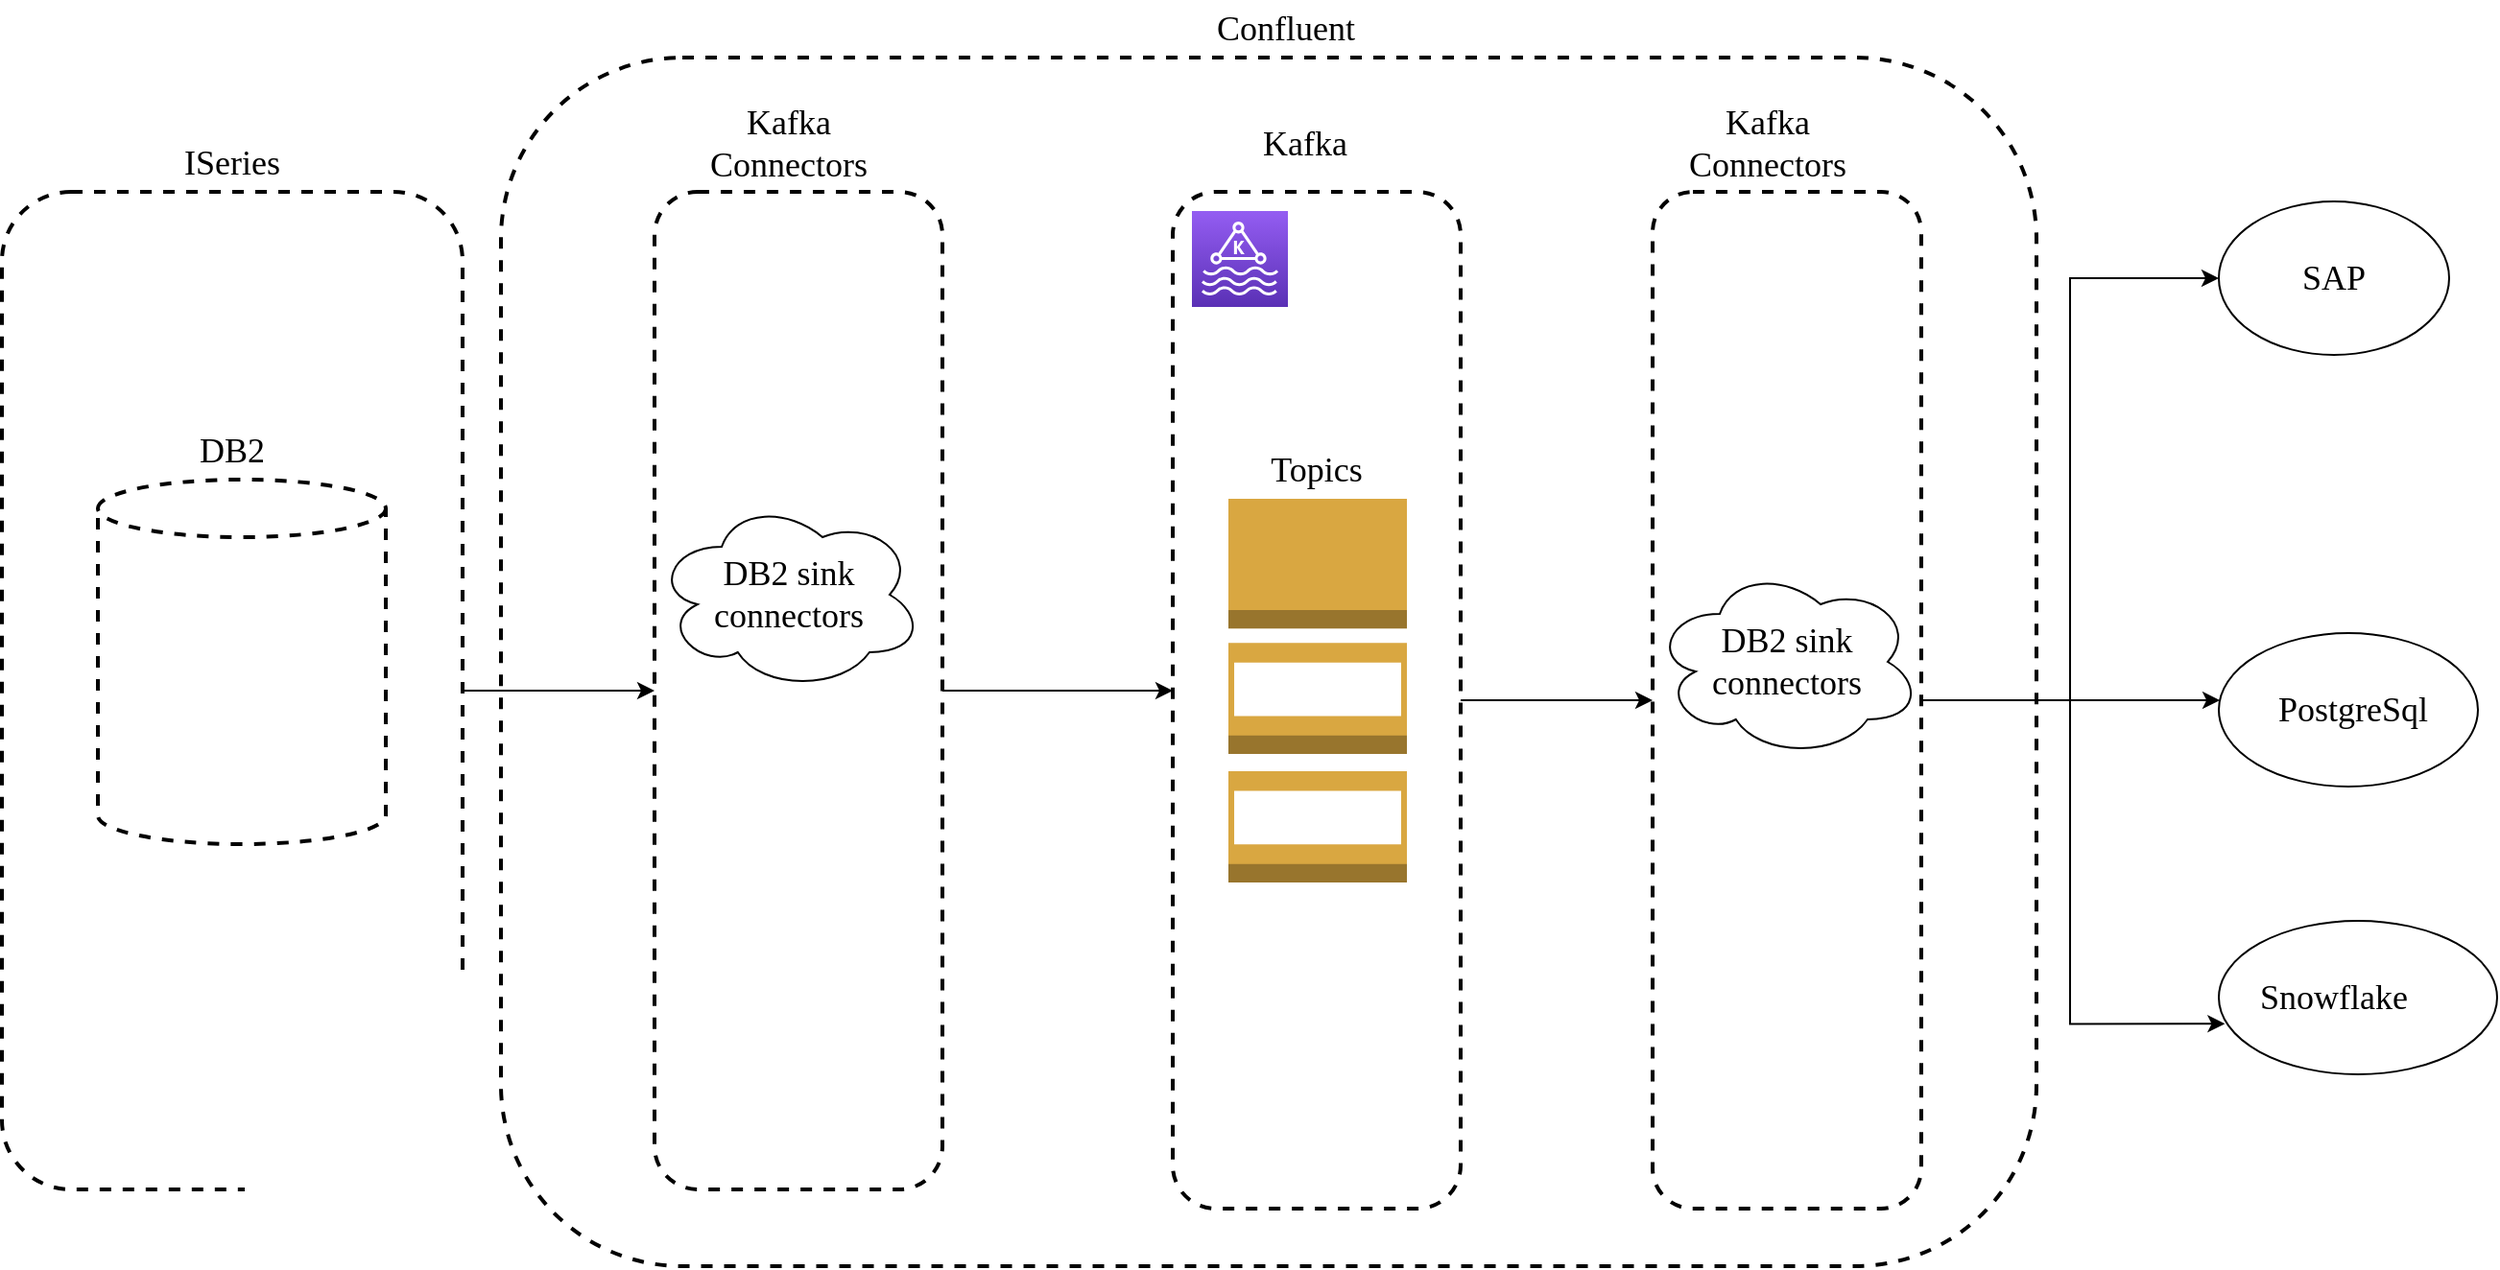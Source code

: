 <mxfile version="21.3.4" type="github">
  <diagram name="Page-1" id="VQZdKpPrleIzMY6RpKWf">
    <mxGraphModel dx="1575" dy="1760" grid="1" gridSize="10" guides="1" tooltips="1" connect="1" arrows="1" fold="1" page="1" pageScale="1" pageWidth="850" pageHeight="1100" math="0" shadow="0">
      <root>
        <mxCell id="0" />
        <mxCell id="1" parent="0" />
        <mxCell id="w8bIDwmrlHGL5h1LT7zL-42" value="" style="rounded=1;whiteSpace=wrap;html=1;dashed=1;strokeWidth=2;" vertex="1" parent="1">
          <mxGeometry x="320" width="800" height="630" as="geometry" />
        </mxCell>
        <mxCell id="w8bIDwmrlHGL5h1LT7zL-29" style="edgeStyle=orthogonalEdgeStyle;rounded=0;orthogonalLoop=1;jettySize=auto;html=1;entryX=0;entryY=0.5;entryDx=0;entryDy=0;" edge="1" parent="1" source="w8bIDwmrlHGL5h1LT7zL-2" target="w8bIDwmrlHGL5h1LT7zL-9">
          <mxGeometry relative="1" as="geometry" />
        </mxCell>
        <mxCell id="w8bIDwmrlHGL5h1LT7zL-2" value="" style="rounded=1;whiteSpace=wrap;html=1;strokeWidth=2;dashed=1;" vertex="1" parent="1">
          <mxGeometry x="60" y="70" width="240" height="520" as="geometry" />
        </mxCell>
        <mxCell id="w8bIDwmrlHGL5h1LT7zL-3" value="&lt;font face=&quot;Times New Roman&quot; style=&quot;font-size: 18px;&quot;&gt;ISeries&lt;/font&gt;" style="text;html=1;strokeColor=none;fillColor=none;align=center;verticalAlign=middle;whiteSpace=wrap;rounded=0;" vertex="1" parent="1">
          <mxGeometry x="150" y="40" width="60" height="30" as="geometry" />
        </mxCell>
        <mxCell id="w8bIDwmrlHGL5h1LT7zL-4" value="" style="shape=cylinder3;whiteSpace=wrap;html=1;boundedLbl=1;backgroundOutline=1;size=15;dashed=1;strokeWidth=2;" vertex="1" parent="1">
          <mxGeometry x="110" y="220" width="150" height="190" as="geometry" />
        </mxCell>
        <mxCell id="w8bIDwmrlHGL5h1LT7zL-5" value="&lt;font style=&quot;font-size: 18px;&quot; face=&quot;Times New Roman&quot;&gt;DB2&lt;/font&gt;" style="text;html=1;strokeColor=none;fillColor=none;align=center;verticalAlign=middle;whiteSpace=wrap;rounded=0;" vertex="1" parent="1">
          <mxGeometry x="150" y="190" width="60" height="30" as="geometry" />
        </mxCell>
        <mxCell id="w8bIDwmrlHGL5h1LT7zL-31" style="edgeStyle=orthogonalEdgeStyle;rounded=0;orthogonalLoop=1;jettySize=auto;html=1;entryX=0;entryY=0.5;entryDx=0;entryDy=0;" edge="1" parent="1" source="w8bIDwmrlHGL5h1LT7zL-6" target="w8bIDwmrlHGL5h1LT7zL-27">
          <mxGeometry relative="1" as="geometry" />
        </mxCell>
        <mxCell id="w8bIDwmrlHGL5h1LT7zL-6" value="" style="rounded=1;whiteSpace=wrap;html=1;strokeWidth=2;dashed=1;" vertex="1" parent="1">
          <mxGeometry x="670" y="70" width="150" height="530" as="geometry" />
        </mxCell>
        <mxCell id="w8bIDwmrlHGL5h1LT7zL-7" value="&lt;font style=&quot;font-size: 18px;&quot; face=&quot;Times New Roman&quot;&gt;Confluent&lt;/font&gt;" style="text;html=1;strokeColor=none;fillColor=none;align=center;verticalAlign=middle;whiteSpace=wrap;rounded=0;" vertex="1" parent="1">
          <mxGeometry x="699" y="-30" width="60" height="30" as="geometry" />
        </mxCell>
        <mxCell id="w8bIDwmrlHGL5h1LT7zL-8" value="" style="sketch=0;points=[[0,0,0],[0.25,0,0],[0.5,0,0],[0.75,0,0],[1,0,0],[0,1,0],[0.25,1,0],[0.5,1,0],[0.75,1,0],[1,1,0],[0,0.25,0],[0,0.5,0],[0,0.75,0],[1,0.25,0],[1,0.5,0],[1,0.75,0]];outlineConnect=0;fontColor=#232F3E;gradientColor=#945DF2;gradientDirection=north;fillColor=#5A30B5;strokeColor=#ffffff;dashed=0;verticalLabelPosition=bottom;verticalAlign=top;align=center;html=1;fontSize=12;fontStyle=0;aspect=fixed;shape=mxgraph.aws4.resourceIcon;resIcon=mxgraph.aws4.managed_streaming_for_kafka;" vertex="1" parent="1">
          <mxGeometry x="680" y="80" width="50" height="50" as="geometry" />
        </mxCell>
        <mxCell id="w8bIDwmrlHGL5h1LT7zL-46" style="edgeStyle=orthogonalEdgeStyle;rounded=0;orthogonalLoop=1;jettySize=auto;html=1;" edge="1" parent="1" source="w8bIDwmrlHGL5h1LT7zL-9">
          <mxGeometry relative="1" as="geometry">
            <mxPoint x="670" y="330" as="targetPoint" />
            <Array as="points">
              <mxPoint x="670" y="330" />
            </Array>
          </mxGeometry>
        </mxCell>
        <mxCell id="w8bIDwmrlHGL5h1LT7zL-9" value="" style="rounded=1;whiteSpace=wrap;html=1;strokeWidth=2;dashed=1;" vertex="1" parent="1">
          <mxGeometry x="400" y="70" width="150" height="520" as="geometry" />
        </mxCell>
        <mxCell id="w8bIDwmrlHGL5h1LT7zL-10" value="&lt;font style=&quot;font-size: 18px;&quot; face=&quot;Times New Roman&quot;&gt;Kafka Connectors&lt;/font&gt;" style="text;html=1;strokeColor=none;fillColor=none;align=center;verticalAlign=middle;whiteSpace=wrap;rounded=0;" vertex="1" parent="1">
          <mxGeometry x="440" y="30" width="60" height="30" as="geometry" />
        </mxCell>
        <mxCell id="w8bIDwmrlHGL5h1LT7zL-11" value="" style="outlineConnect=0;dashed=0;verticalLabelPosition=bottom;verticalAlign=top;align=center;html=1;shape=mxgraph.aws3.topic_2;fillColor=#D9A741;gradientColor=none;" vertex="1" parent="1">
          <mxGeometry x="699" y="230" width="93" height="200" as="geometry" />
        </mxCell>
        <mxCell id="w8bIDwmrlHGL5h1LT7zL-12" value="&lt;font style=&quot;font-size: 18px;&quot; face=&quot;Times New Roman&quot;&gt;Topics&lt;/font&gt;" style="text;html=1;strokeColor=none;fillColor=none;align=center;verticalAlign=middle;whiteSpace=wrap;rounded=0;" vertex="1" parent="1">
          <mxGeometry x="715" y="200" width="60" height="30" as="geometry" />
        </mxCell>
        <mxCell id="w8bIDwmrlHGL5h1LT7zL-19" value="" style="ellipse;whiteSpace=wrap;html=1;" vertex="1" parent="1">
          <mxGeometry x="1215" y="75" width="120" height="80" as="geometry" />
        </mxCell>
        <mxCell id="w8bIDwmrlHGL5h1LT7zL-21" value="" style="ellipse;whiteSpace=wrap;html=1;" vertex="1" parent="1">
          <mxGeometry x="1215" y="450" width="145" height="80" as="geometry" />
        </mxCell>
        <mxCell id="w8bIDwmrlHGL5h1LT7zL-22" value="&lt;font face=&quot;Times New Roman&quot; style=&quot;font-size: 18px;&quot;&gt;DB2 sink connectors&lt;/font&gt;" style="ellipse;shape=cloud;whiteSpace=wrap;html=1;" vertex="1" parent="1">
          <mxGeometry x="400" y="230" width="140" height="100" as="geometry" />
        </mxCell>
        <mxCell id="w8bIDwmrlHGL5h1LT7zL-23" value="&lt;font style=&quot;font-size: 18px;&quot; face=&quot;Times New Roman&quot;&gt;SAP&lt;/font&gt;" style="text;html=1;strokeColor=none;fillColor=none;align=center;verticalAlign=middle;whiteSpace=wrap;rounded=0;" vertex="1" parent="1">
          <mxGeometry x="1245" y="100" width="60" height="30" as="geometry" />
        </mxCell>
        <mxCell id="w8bIDwmrlHGL5h1LT7zL-25" value="&lt;font style=&quot;font-size: 18px;&quot; face=&quot;Times New Roman&quot;&gt;Snowflake&lt;/font&gt;" style="text;html=1;strokeColor=none;fillColor=none;align=center;verticalAlign=middle;whiteSpace=wrap;rounded=0;" vertex="1" parent="1">
          <mxGeometry x="1245" y="475" width="60" height="30" as="geometry" />
        </mxCell>
        <mxCell id="w8bIDwmrlHGL5h1LT7zL-26" value="&lt;font face=&quot;Times New Roman&quot; style=&quot;font-size: 18px;&quot;&gt;Kafka Connectors&lt;/font&gt;" style="text;html=1;strokeColor=none;fillColor=none;align=center;verticalAlign=middle;whiteSpace=wrap;rounded=0;" vertex="1" parent="1">
          <mxGeometry x="950" y="30" width="60" height="30" as="geometry" />
        </mxCell>
        <mxCell id="w8bIDwmrlHGL5h1LT7zL-32" style="edgeStyle=orthogonalEdgeStyle;rounded=0;orthogonalLoop=1;jettySize=auto;html=1;entryX=0;entryY=0.5;entryDx=0;entryDy=0;" edge="1" parent="1" source="w8bIDwmrlHGL5h1LT7zL-27" target="w8bIDwmrlHGL5h1LT7zL-19">
          <mxGeometry relative="1" as="geometry" />
        </mxCell>
        <mxCell id="w8bIDwmrlHGL5h1LT7zL-40" style="edgeStyle=orthogonalEdgeStyle;rounded=0;orthogonalLoop=1;jettySize=auto;html=1;entryX=0.022;entryY=0.671;entryDx=0;entryDy=0;entryPerimeter=0;" edge="1" parent="1" source="w8bIDwmrlHGL5h1LT7zL-27" target="w8bIDwmrlHGL5h1LT7zL-21">
          <mxGeometry relative="1" as="geometry" />
        </mxCell>
        <mxCell id="w8bIDwmrlHGL5h1LT7zL-41" style="edgeStyle=orthogonalEdgeStyle;rounded=0;orthogonalLoop=1;jettySize=auto;html=1;" edge="1" parent="1" source="w8bIDwmrlHGL5h1LT7zL-27" target="w8bIDwmrlHGL5h1LT7zL-35">
          <mxGeometry relative="1" as="geometry">
            <Array as="points">
              <mxPoint x="1180" y="335" />
              <mxPoint x="1180" y="335" />
            </Array>
          </mxGeometry>
        </mxCell>
        <mxCell id="w8bIDwmrlHGL5h1LT7zL-27" value="" style="rounded=1;whiteSpace=wrap;html=1;strokeWidth=2;dashed=1;" vertex="1" parent="1">
          <mxGeometry x="920" y="70" width="140" height="530" as="geometry" />
        </mxCell>
        <mxCell id="w8bIDwmrlHGL5h1LT7zL-28" value="&lt;font face=&quot;Times New Roman&quot; style=&quot;font-size: 18px;&quot;&gt;DB2 sink connectors&lt;/font&gt;" style="ellipse;shape=cloud;whiteSpace=wrap;html=1;" vertex="1" parent="1">
          <mxGeometry x="920" y="265" width="140" height="100" as="geometry" />
        </mxCell>
        <mxCell id="w8bIDwmrlHGL5h1LT7zL-35" value="" style="ellipse;whiteSpace=wrap;html=1;" vertex="1" parent="1">
          <mxGeometry x="1215" y="300" width="135" height="80" as="geometry" />
        </mxCell>
        <mxCell id="w8bIDwmrlHGL5h1LT7zL-36" value="&lt;font style=&quot;font-size: 18px;&quot; face=&quot;Times New Roman&quot;&gt;PostgreSql&lt;/font&gt;" style="text;html=1;strokeColor=none;fillColor=none;align=center;verticalAlign=middle;whiteSpace=wrap;rounded=0;" vertex="1" parent="1">
          <mxGeometry x="1255" y="325" width="60" height="30" as="geometry" />
        </mxCell>
        <mxCell id="w8bIDwmrlHGL5h1LT7zL-44" value="&lt;font style=&quot;font-size: 18px;&quot; face=&quot;Times New Roman&quot;&gt;Kafka&lt;/font&gt;" style="text;html=1;strokeColor=none;fillColor=none;align=center;verticalAlign=middle;whiteSpace=wrap;rounded=0;" vertex="1" parent="1">
          <mxGeometry x="709" y="30" width="60" height="30" as="geometry" />
        </mxCell>
      </root>
    </mxGraphModel>
  </diagram>
</mxfile>
